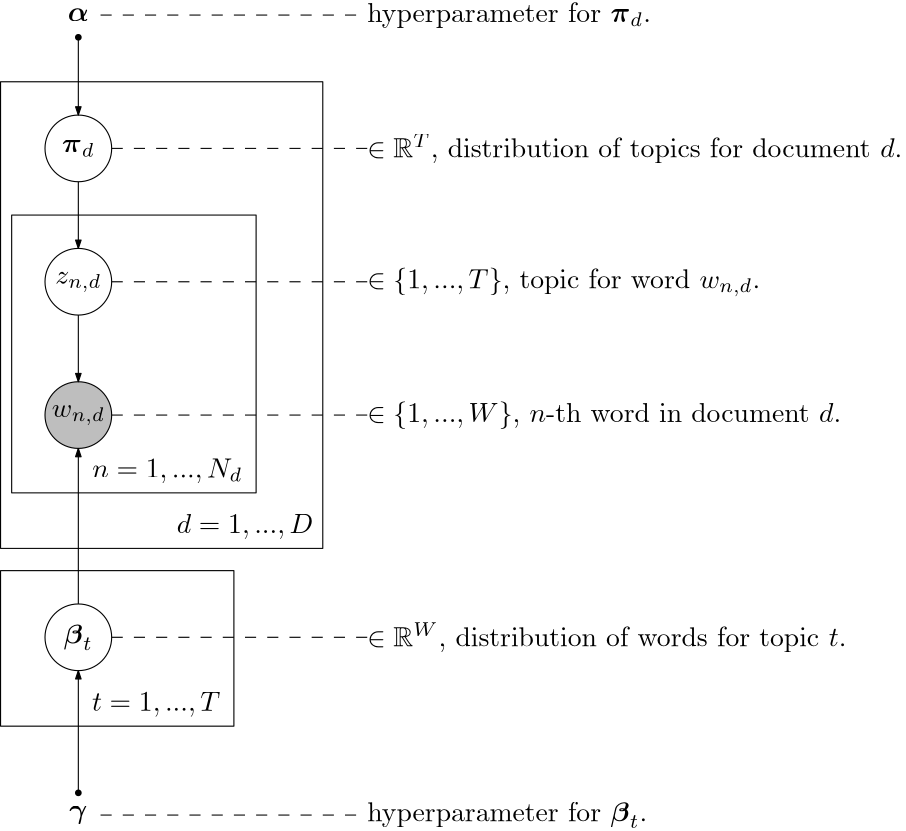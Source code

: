 <?xml version="1.0"?>
<!DOCTYPE ipe SYSTEM "ipe.dtd">
<ipe version="70005" creator="Ipe 7.1.4">
<info created="D:20150207021055" modified="D:20150207021102"/>
<preamble>\usepackage{amssymb}
\usepackage{bm}
\renewcommand{\vec}[1]{\boldsymbol{\mathbf{#1}}}</preamble>
<ipestyle name="basic">
<symbol name="arrow/arc(spx)">
<path stroke="sym-stroke" fill="sym-stroke" pen="sym-pen">
0 0 m
-1 0.333 l
-1 -0.333 l
h
</path>
</symbol>
<symbol name="arrow/farc(spx)">
<path stroke="sym-stroke" fill="white" pen="sym-pen">
0 0 m
-1 0.333 l
-1 -0.333 l
h
</path>
</symbol>
<symbol name="mark/circle(sx)" transformations="translations">
<path fill="sym-stroke">
0.6 0 0 0.6 0 0 e
0.4 0 0 0.4 0 0 e
</path>
</symbol>
<symbol name="mark/disk(sx)" transformations="translations">
<path fill="sym-stroke">
0.6 0 0 0.6 0 0 e
</path>
</symbol>
<symbol name="mark/fdisk(sfx)" transformations="translations">
<group>
<path fill="sym-fill">
0.5 0 0 0.5 0 0 e
</path>
<path fill="sym-stroke" fillrule="eofill">
0.6 0 0 0.6 0 0 e
0.4 0 0 0.4 0 0 e
</path>
</group>
</symbol>
<symbol name="mark/box(sx)" transformations="translations">
<path fill="sym-stroke" fillrule="eofill">
-0.6 -0.6 m
0.6 -0.6 l
0.6 0.6 l
-0.6 0.6 l
h
-0.4 -0.4 m
0.4 -0.4 l
0.4 0.4 l
-0.4 0.4 l
h
</path>
</symbol>
<symbol name="mark/square(sx)" transformations="translations">
<path fill="sym-stroke">
-0.6 -0.6 m
0.6 -0.6 l
0.6 0.6 l
-0.6 0.6 l
h
</path>
</symbol>
<symbol name="mark/fsquare(sfx)" transformations="translations">
<group>
<path fill="sym-fill">
-0.5 -0.5 m
0.5 -0.5 l
0.5 0.5 l
-0.5 0.5 l
h
</path>
<path fill="sym-stroke" fillrule="eofill">
-0.6 -0.6 m
0.6 -0.6 l
0.6 0.6 l
-0.6 0.6 l
h
-0.4 -0.4 m
0.4 -0.4 l
0.4 0.4 l
-0.4 0.4 l
h
</path>
</group>
</symbol>
<symbol name="mark/cross(sx)" transformations="translations">
<group>
<path fill="sym-stroke">
-0.43 -0.57 m
0.57 0.43 l
0.43 0.57 l
-0.57 -0.43 l
h
</path>
<path fill="sym-stroke">
-0.43 0.57 m
0.57 -0.43 l
0.43 -0.57 l
-0.57 0.43 l
h
</path>
</group>
</symbol>
<symbol name="arrow/fnormal(spx)">
<path stroke="sym-stroke" fill="white" pen="sym-pen">
0 0 m
-1 0.333 l
-1 -0.333 l
h
</path>
</symbol>
<symbol name="arrow/pointed(spx)">
<path stroke="sym-stroke" fill="sym-stroke" pen="sym-pen">
0 0 m
-1 0.333 l
-0.8 0 l
-1 -0.333 l
h
</path>
</symbol>
<symbol name="arrow/fpointed(spx)">
<path stroke="sym-stroke" fill="white" pen="sym-pen">
0 0 m
-1 0.333 l
-0.8 0 l
-1 -0.333 l
h
</path>
</symbol>
<symbol name="arrow/linear(spx)">
<path stroke="sym-stroke" pen="sym-pen">
-1 0.333 m
0 0 l
-1 -0.333 l
</path>
</symbol>
<symbol name="arrow/fdouble(spx)">
<path stroke="sym-stroke" fill="white" pen="sym-pen">
0 0 m
-1 0.333 l
-1 -0.333 l
h
-1 0 m
-2 0.333 l
-2 -0.333 l
h
</path>
</symbol>
<symbol name="arrow/double(spx)">
<path stroke="sym-stroke" fill="sym-stroke" pen="sym-pen">
0 0 m
-1 0.333 l
-1 -0.333 l
h
-1 0 m
-2 0.333 l
-2 -0.333 l
h
</path>
</symbol>
<pen name="heavier" value="0.8"/>
<pen name="fat" value="1.2"/>
<pen name="ultrafat" value="2"/>
<symbolsize name="large" value="5"/>
<symbolsize name="small" value="2"/>
<symbolsize name="tiny" value="1.1"/>
<arrowsize name="large" value="10"/>
<arrowsize name="small" value="5"/>
<arrowsize name="tiny" value="3"/>
<color name="red" value="1 0 0"/>
<color name="green" value="0 1 0"/>
<color name="blue" value="0 0 1"/>
<color name="yellow" value="1 1 0"/>
<color name="orange" value="1 0.647 0"/>
<color name="gold" value="1 0.843 0"/>
<color name="purple" value="0.627 0.125 0.941"/>
<color name="gray" value="0.745"/>
<color name="brown" value="0.647 0.165 0.165"/>
<color name="navy" value="0 0 0.502"/>
<color name="pink" value="1 0.753 0.796"/>
<color name="seagreen" value="0.18 0.545 0.341"/>
<color name="turquoise" value="0.251 0.878 0.816"/>
<color name="violet" value="0.933 0.51 0.933"/>
<color name="darkblue" value="0 0 0.545"/>
<color name="darkcyan" value="0 0.545 0.545"/>
<color name="darkgray" value="0.663"/>
<color name="darkgreen" value="0 0.392 0"/>
<color name="darkmagenta" value="0.545 0 0.545"/>
<color name="darkorange" value="1 0.549 0"/>
<color name="darkred" value="0.545 0 0"/>
<color name="lightblue" value="0.678 0.847 0.902"/>
<color name="lightcyan" value="0.878 1 1"/>
<color name="lightgray" value="0.827"/>
<color name="lightgreen" value="0.565 0.933 0.565"/>
<color name="lightyellow" value="1 1 0.878"/>
<dashstyle name="dashed" value="[4] 0"/>
<dashstyle name="dotted" value="[1 3] 0"/>
<dashstyle name="dash dotted" value="[4 2 1 2] 0"/>
<dashstyle name="dash dot dotted" value="[4 2 1 2 1 2] 0"/>
<textsize name="large" value="\large"/>
<textsize name="Large" value="\Large"/>
<textsize name="LARGE" value="\LARGE"/>
<textsize name="huge" value="\huge"/>
<textsize name="Huge" value="\Huge"/>
<textsize name="small" value="\small"/>
<textsize name="footnote" value="\footnotesize"/>
<textsize name="tiny" value="\tiny"/>
<textstyle name="center" begin="\begin{center}" end="\end{center}"/>
<textstyle name="itemize" begin="\begin{itemize}" end="\end{itemize}"/>
<textstyle name="item" begin="\begin{itemize}\item{}" end="\end{itemize}"/>
<gridsize name="4 pts" value="4"/>
<gridsize name="8 pts (~3 mm)" value="8"/>
<gridsize name="16 pts (~6 mm)" value="16"/>
<gridsize name="32 pts (~12 mm)" value="32"/>
<gridsize name="10 pts (~3.5 mm)" value="10"/>
<gridsize name="20 pts (~7 mm)" value="20"/>
<gridsize name="14 pts (~5 mm)" value="14"/>
<gridsize name="28 pts (~10 mm)" value="28"/>
<gridsize name="56 pts (~20 mm)" value="56"/>
<anglesize name="90 deg" value="90"/>
<anglesize name="60 deg" value="60"/>
<anglesize name="45 deg" value="45"/>
<anglesize name="30 deg" value="30"/>
<anglesize name="22.5 deg" value="22.5"/>
<tiling name="falling" angle="-60" step="4" width="1"/>
<tiling name="rising" angle="30" step="4" width="1"/>
</ipestyle>
<page>
<layer name="alpha"/>
<view layers="alpha" active="alpha"/>
<text layer="alpha" matrix="1 0 0 1 176 -32" transformations="translations" pos="72 776" stroke="black" type="label" width="7.578" height="4.428" depth="0" halign="center" valign="center">$\vec\alpha$</text>
<text matrix="1 0 0 1 176 -48" transformations="translations" pos="72 744" stroke="black" type="label" width="11.813" height="4.432" depth="1.49" halign="center" valign="center">$\vec\pi_d$</text>
<text matrix="1 0 0 1 176 -64" transformations="translations" pos="72 712" stroke="black" type="label" width="16.57" height="4.29" depth="2.85" halign="center" valign="center">$z_{n, d}$</text>
<text matrix="1 0 0 1 176 -112" transformations="translations" pos="72 632" stroke="black" type="label" width="10.419" height="6.924" depth="2.43" halign="center" valign="center">$\vec\beta_t$</text>
<path matrix="1 0 0 1 176 -48" stroke="black">
12 0 0 12 72 744 e
</path>
<path matrix="1 0 0 1 176 -64" stroke="black">
12 0 0 12 72 712 e
</path>
<path matrix="1 0 0 1 176 -80" stroke="black" fill="gray">
12 0 0 12 72 680 e
</path>
<path matrix="1 0 0 1 176 -112" stroke="black">
12 0 0 12 72 632 e
</path>
<text matrix="1 0 0 1 208 -76" transformations="translations" pos="72 656" stroke="black" type="label" width="54.053" height="6.815" depth="1.93" halign="center" valign="center">$n = 1,... , N_d$</text>
<use matrix="1 0 0 1 0 16" name="mark/disk(sx)" pos="248 720" size="small" stroke="black"/>
<text matrix="1 0 0 1 40 0" transformations="translations" pos="268 560" stroke="black" type="label" width="49.133" height="6.926" depth="1.93" halign="center" valign="center">$d = 1, ..., D$</text>
<path stroke="black">
336 552 m
336 720 l
220 720 l
220 552 l
h
</path>
<path stroke="black">
312 572 m
312 672 l
224 672 l
224 572 l
h
</path>
<text transformations="translations" pos="248 456" stroke="black" type="label" width="6.515" height="4.435" depth="1.93" halign="center" valign="center">$\vec\gamma$</text>
<use name="mark/disk(sx)" pos="248 464" size="small" stroke="black"/>
<text matrix="1 0 0 1 4 0" transformations="translations" pos="272 496" stroke="black" type="label" width="46.226" height="6.815" depth="1.93" halign="center" valign="center">$t = 1, ..., T$</text>
<path stroke="black">
304 488 m
304 544 l
220 544 l
220 488 l
h
</path>
<text transformations="translations" pos="248 600" stroke="black" type="label" width="19.069" height="4.29" depth="2.85" halign="center" valign="center">$w_{n, d}$</text>
<path stroke="black" arrow="normal/tiny">
248 736 m
248 708 l
</path>
<path stroke="black" arrow="normal/tiny">
248 684 m
248 660 l
</path>
<path stroke="black" arrow="normal/tiny">
248 636 m
248 612 l
</path>
<path stroke="black" arrow="normal/tiny">
248 532 m
248 588 l
</path>
<path stroke="black" arrow="normal/tiny">
248 464 m
248 508 l
</path>
<text transformations="translations" pos="352 600" stroke="black" type="label" width="170.595" height="7.473" depth="2.49" valign="center">$\in \{1, ..., W\}$, $n$-th word in document $d$.</text>
<text transformations="translations" pos="352 520" stroke="black" type="label" width="172.534" height="8.388" depth="1.93" valign="center">$\in  \mathbb R^W$, distribution of words for topic $t$.</text>
<text transformations="translations" pos="352 648" stroke="black" type="label" width="141.454" height="7.472" depth="2.85" valign="center">$\in \{1, ..., T\}$, topic for word $w_{n, d}$.</text>
<text transformations="translations" pos="352 696" stroke="black" type="label" width="192.616" height="8.388" depth="1.93" valign="center">$\in \mathbb R^T$, distribution of topics for document $d$.</text>
<path stroke="black" dash="dashed">
260 696 m
352 696 l
</path>
<path stroke="black" dash="dashed">
260 648 m
352 648 l
</path>
<path stroke="black" dash="dashed">
260 600 m
352 600 l
</path>
<path stroke="black" dash="dashed">
260 520 m
352 520 l
</path>
<text transformations="translations" pos="352 744" stroke="black" type="label" width="102.141" height="6.926" depth="1.93" valign="center">hyperparameter for $\vec\pi_d$.</text>
<text transformations="translations" pos="352 456" stroke="black" type="label" width="100.747" height="6.924" depth="2.43" valign="center">hyperparameter for $\vec\beta_t$.</text>
<path stroke="black" dash="dashed">
256 456 m
352 456 l
</path>
<path stroke="black" dash="dashed">
256 744 m
352 744 l
</path>
</page>
</ipe>
